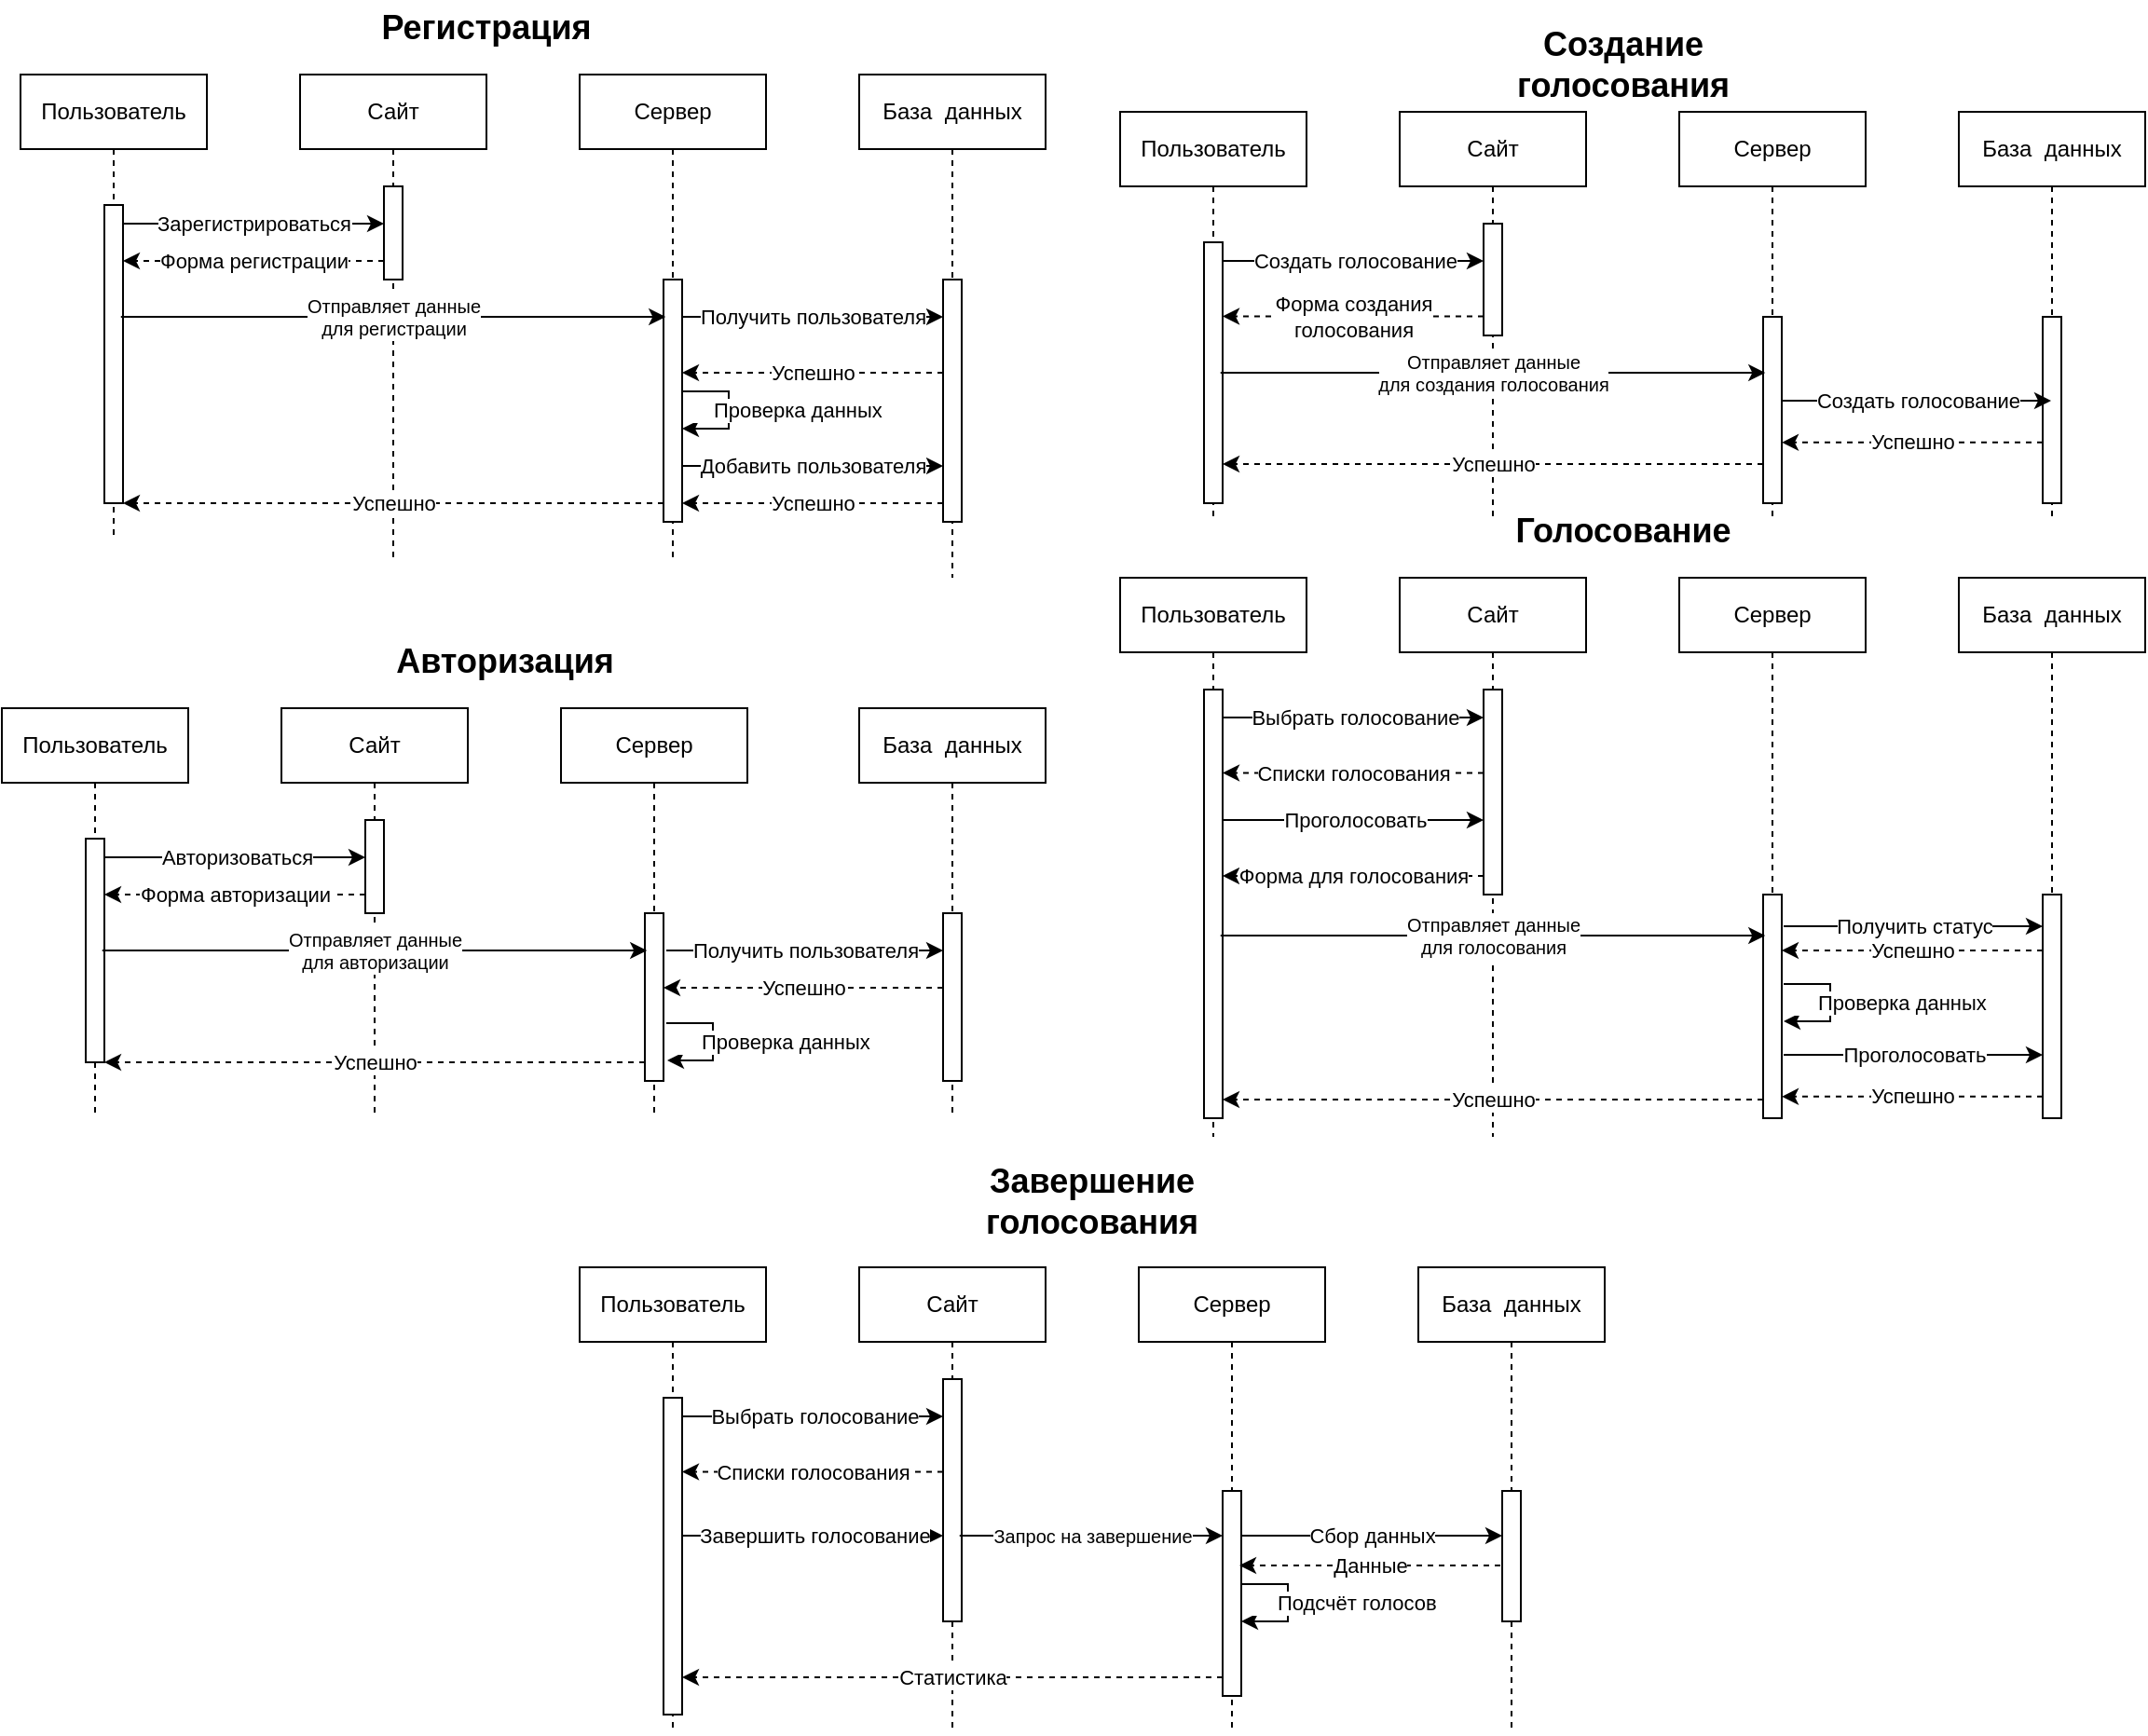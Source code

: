 <mxfile version="24.2.5" type="google">
  <diagram name="Page-1" id="2YBvvXClWsGukQMizWep">
    <mxGraphModel grid="1" page="1" gridSize="10" guides="1" tooltips="1" connect="1" arrows="1" fold="1" pageScale="1" pageWidth="850" pageHeight="1100" math="0" shadow="0">
      <root>
        <mxCell id="0" />
        <mxCell id="1" parent="0" />
        <mxCell id="95jg-TMvlrJEj6wFgsVQ-113" value="&amp;nbsp; &amp;nbsp; &amp;nbsp; &amp;nbsp; &amp;nbsp; &amp;nbsp; &amp;nbsp; &amp;nbsp; &amp;nbsp; &amp;nbsp; &amp;nbsp; &amp;nbsp; &amp;nbsp;Проверка данных" style="endArrow=classic;html=1;rounded=0;" edge="1" parent="1">
          <mxGeometry width="50" height="50" relative="1" as="geometry">
            <mxPoint x="986" y="528" as="sourcePoint" />
            <mxPoint x="986" y="548" as="targetPoint" />
            <Array as="points">
              <mxPoint x="1011" y="528" />
              <mxPoint x="1011" y="534" />
              <mxPoint x="1011" y="548" />
            </Array>
          </mxGeometry>
        </mxCell>
        <mxCell id="95jg-TMvlrJEj6wFgsVQ-110" value="&amp;nbsp; &amp;nbsp; &amp;nbsp; &amp;nbsp; &amp;nbsp; &amp;nbsp; &amp;nbsp; &amp;nbsp; &amp;nbsp; &amp;nbsp; &amp;nbsp; &amp;nbsp; &amp;nbsp;Проверка данных" style="endArrow=classic;html=1;rounded=0;" edge="1" parent="1">
          <mxGeometry width="50" height="50" relative="1" as="geometry">
            <mxPoint x="386.5" y="549.0" as="sourcePoint" />
            <mxPoint x="387" y="569" as="targetPoint" />
            <Array as="points">
              <mxPoint x="411.5" y="549" />
              <mxPoint x="411.5" y="555" />
              <mxPoint x="411.5" y="569" />
            </Array>
          </mxGeometry>
        </mxCell>
        <mxCell id="95jg-TMvlrJEj6wFgsVQ-103" value="&amp;nbsp; &amp;nbsp; &amp;nbsp; &amp;nbsp; &amp;nbsp; &amp;nbsp; &amp;nbsp; &amp;nbsp; &amp;nbsp; &amp;nbsp; &amp;nbsp; &amp;nbsp; Проверка данных" style="endArrow=classic;html=1;rounded=0;" edge="1" parent="1">
          <mxGeometry width="50" height="50" relative="1" as="geometry">
            <mxPoint x="395" y="210" as="sourcePoint" />
            <mxPoint x="395" y="230" as="targetPoint" />
            <Array as="points">
              <mxPoint x="420" y="210" />
              <mxPoint x="420" y="220" />
              <mxPoint x="420" y="230" />
            </Array>
          </mxGeometry>
        </mxCell>
        <mxCell id="aM9ryv3xv72pqoxQDRHE-1" value="Пользователь" style="shape=umlLifeline;perimeter=lifelinePerimeter;whiteSpace=wrap;html=1;container=0;dropTarget=0;collapsible=0;recursiveResize=0;outlineConnect=0;portConstraint=eastwest;newEdgeStyle={&quot;edgeStyle&quot;:&quot;elbowEdgeStyle&quot;,&quot;elbow&quot;:&quot;vertical&quot;,&quot;curved&quot;:0,&quot;rounded&quot;:0};" vertex="1" parent="1">
          <mxGeometry x="40" y="40" width="100" height="250" as="geometry" />
        </mxCell>
        <mxCell id="aM9ryv3xv72pqoxQDRHE-2" value="" style="html=1;points=[];perimeter=orthogonalPerimeter;outlineConnect=0;targetShapes=umlLifeline;portConstraint=eastwest;newEdgeStyle={&quot;edgeStyle&quot;:&quot;elbowEdgeStyle&quot;,&quot;elbow&quot;:&quot;vertical&quot;,&quot;curved&quot;:0,&quot;rounded&quot;:0};" vertex="1" parent="aM9ryv3xv72pqoxQDRHE-1">
          <mxGeometry x="45" y="70" width="10" height="160" as="geometry" />
        </mxCell>
        <mxCell id="aM9ryv3xv72pqoxQDRHE-5" value="Сервер" style="shape=umlLifeline;perimeter=lifelinePerimeter;whiteSpace=wrap;html=1;container=0;dropTarget=0;collapsible=0;recursiveResize=0;outlineConnect=0;portConstraint=eastwest;newEdgeStyle={&quot;edgeStyle&quot;:&quot;elbowEdgeStyle&quot;,&quot;elbow&quot;:&quot;vertical&quot;,&quot;curved&quot;:0,&quot;rounded&quot;:0};" vertex="1" parent="1">
          <mxGeometry x="340" y="40" width="100" height="260" as="geometry" />
        </mxCell>
        <mxCell id="95jg-TMvlrJEj6wFgsVQ-9" value="" style="html=1;points=[];perimeter=orthogonalPerimeter;outlineConnect=0;targetShapes=umlLifeline;portConstraint=eastwest;newEdgeStyle={&quot;edgeStyle&quot;:&quot;elbowEdgeStyle&quot;,&quot;elbow&quot;:&quot;vertical&quot;,&quot;curved&quot;:0,&quot;rounded&quot;:0};" vertex="1" parent="aM9ryv3xv72pqoxQDRHE-5">
          <mxGeometry x="45" y="110" width="10" height="130" as="geometry" />
        </mxCell>
        <mxCell id="95jg-TMvlrJEj6wFgsVQ-1" value="База&amp;nbsp; данных" style="shape=umlLifeline;perimeter=lifelinePerimeter;whiteSpace=wrap;html=1;container=0;dropTarget=0;collapsible=0;recursiveResize=0;outlineConnect=0;portConstraint=eastwest;newEdgeStyle={&quot;edgeStyle&quot;:&quot;elbowEdgeStyle&quot;,&quot;elbow&quot;:&quot;vertical&quot;,&quot;curved&quot;:0,&quot;rounded&quot;:0};" vertex="1" parent="1">
          <mxGeometry x="490" y="40" width="100" height="270" as="geometry" />
        </mxCell>
        <mxCell id="95jg-TMvlrJEj6wFgsVQ-10" value="" style="html=1;points=[];perimeter=orthogonalPerimeter;outlineConnect=0;targetShapes=umlLifeline;portConstraint=eastwest;newEdgeStyle={&quot;edgeStyle&quot;:&quot;elbowEdgeStyle&quot;,&quot;elbow&quot;:&quot;vertical&quot;,&quot;curved&quot;:0,&quot;rounded&quot;:0};" vertex="1" parent="95jg-TMvlrJEj6wFgsVQ-1">
          <mxGeometry x="45" y="110" width="10" height="130" as="geometry" />
        </mxCell>
        <mxCell id="95jg-TMvlrJEj6wFgsVQ-3" value="Сайт" style="shape=umlLifeline;perimeter=lifelinePerimeter;whiteSpace=wrap;html=1;container=0;dropTarget=0;collapsible=0;recursiveResize=0;outlineConnect=0;portConstraint=eastwest;newEdgeStyle={&quot;edgeStyle&quot;:&quot;elbowEdgeStyle&quot;,&quot;elbow&quot;:&quot;vertical&quot;,&quot;curved&quot;:0,&quot;rounded&quot;:0};" vertex="1" parent="1">
          <mxGeometry x="190" y="40" width="100" height="260" as="geometry" />
        </mxCell>
        <mxCell id="95jg-TMvlrJEj6wFgsVQ-8" value="" style="html=1;points=[];perimeter=orthogonalPerimeter;outlineConnect=0;targetShapes=umlLifeline;portConstraint=eastwest;newEdgeStyle={&quot;edgeStyle&quot;:&quot;elbowEdgeStyle&quot;,&quot;elbow&quot;:&quot;vertical&quot;,&quot;curved&quot;:0,&quot;rounded&quot;:0};" vertex="1" parent="95jg-TMvlrJEj6wFgsVQ-3">
          <mxGeometry x="45" y="60" width="10" height="50" as="geometry" />
        </mxCell>
        <mxCell id="95jg-TMvlrJEj6wFgsVQ-4" value="Зарегистрироваться" style="endArrow=classic;html=1;rounded=0;" edge="1" parent="1" target="95jg-TMvlrJEj6wFgsVQ-8">
          <mxGeometry width="50" height="50" relative="1" as="geometry">
            <mxPoint x="95" y="120" as="sourcePoint" />
            <mxPoint x="230" y="120" as="targetPoint" />
          </mxGeometry>
        </mxCell>
        <mxCell id="95jg-TMvlrJEj6wFgsVQ-5" value="Форма регистрации" style="endArrow=classic;html=1;rounded=0;dashed=1;" edge="1" parent="1" source="95jg-TMvlrJEj6wFgsVQ-8">
          <mxGeometry width="50" height="50" relative="1" as="geometry">
            <mxPoint x="230" y="140" as="sourcePoint" />
            <mxPoint x="95" y="140" as="targetPoint" />
          </mxGeometry>
        </mxCell>
        <mxCell id="95jg-TMvlrJEj6wFgsVQ-6" value="&lt;span style=&quot;font-size: 10px;&quot;&gt;Отправляет данные&lt;/span&gt;&lt;br&gt;&lt;div style=&quot;font-size: 10px;&quot;&gt;&lt;font style=&quot;font-size: 10px;&quot;&gt;для регистрации&lt;/font&gt;&lt;/div&gt;" style="endArrow=classic;html=1;rounded=0;" edge="1" parent="1">
          <mxGeometry width="50" height="50" relative="1" as="geometry">
            <mxPoint x="93.88" y="170" as="sourcePoint" />
            <mxPoint x="386.13" y="170" as="targetPoint" />
          </mxGeometry>
        </mxCell>
        <mxCell id="95jg-TMvlrJEj6wFgsVQ-11" value="Получить пользователя" style="endArrow=classic;html=1;rounded=0;" edge="1" parent="1" target="95jg-TMvlrJEj6wFgsVQ-10">
          <mxGeometry width="50" height="50" relative="1" as="geometry">
            <mxPoint x="395" y="170" as="sourcePoint" />
            <mxPoint x="530" y="170" as="targetPoint" />
          </mxGeometry>
        </mxCell>
        <mxCell id="95jg-TMvlrJEj6wFgsVQ-13" value="Успешно" style="endArrow=classic;html=1;rounded=0;dashed=1;" edge="1" parent="1">
          <mxGeometry width="50" height="50" relative="1" as="geometry">
            <mxPoint x="385" y="270" as="sourcePoint" />
            <mxPoint x="95" y="270" as="targetPoint" />
          </mxGeometry>
        </mxCell>
        <mxCell id="95jg-TMvlrJEj6wFgsVQ-29" value="Пользователь" style="shape=umlLifeline;perimeter=lifelinePerimeter;whiteSpace=wrap;html=1;container=0;dropTarget=0;collapsible=0;recursiveResize=0;outlineConnect=0;portConstraint=eastwest;newEdgeStyle={&quot;edgeStyle&quot;:&quot;elbowEdgeStyle&quot;,&quot;elbow&quot;:&quot;vertical&quot;,&quot;curved&quot;:0,&quot;rounded&quot;:0};" vertex="1" parent="1">
          <mxGeometry x="30" y="380" width="100" height="220" as="geometry" />
        </mxCell>
        <mxCell id="95jg-TMvlrJEj6wFgsVQ-30" value="" style="html=1;points=[];perimeter=orthogonalPerimeter;outlineConnect=0;targetShapes=umlLifeline;portConstraint=eastwest;newEdgeStyle={&quot;edgeStyle&quot;:&quot;elbowEdgeStyle&quot;,&quot;elbow&quot;:&quot;vertical&quot;,&quot;curved&quot;:0,&quot;rounded&quot;:0};" vertex="1" parent="95jg-TMvlrJEj6wFgsVQ-29">
          <mxGeometry x="45" y="70" width="10" height="120" as="geometry" />
        </mxCell>
        <mxCell id="95jg-TMvlrJEj6wFgsVQ-31" value="Сервер" style="shape=umlLifeline;perimeter=lifelinePerimeter;whiteSpace=wrap;html=1;container=0;dropTarget=0;collapsible=0;recursiveResize=0;outlineConnect=0;portConstraint=eastwest;newEdgeStyle={&quot;edgeStyle&quot;:&quot;elbowEdgeStyle&quot;,&quot;elbow&quot;:&quot;vertical&quot;,&quot;curved&quot;:0,&quot;rounded&quot;:0};" vertex="1" parent="1">
          <mxGeometry x="330" y="380" width="100" height="220" as="geometry" />
        </mxCell>
        <mxCell id="95jg-TMvlrJEj6wFgsVQ-32" value="" style="html=1;points=[];perimeter=orthogonalPerimeter;outlineConnect=0;targetShapes=umlLifeline;portConstraint=eastwest;newEdgeStyle={&quot;edgeStyle&quot;:&quot;elbowEdgeStyle&quot;,&quot;elbow&quot;:&quot;vertical&quot;,&quot;curved&quot;:0,&quot;rounded&quot;:0};" vertex="1" parent="95jg-TMvlrJEj6wFgsVQ-31">
          <mxGeometry x="45" y="110" width="10" height="90" as="geometry" />
        </mxCell>
        <mxCell id="95jg-TMvlrJEj6wFgsVQ-33" value="База&amp;nbsp; данных" style="shape=umlLifeline;perimeter=lifelinePerimeter;whiteSpace=wrap;html=1;container=0;dropTarget=0;collapsible=0;recursiveResize=0;outlineConnect=0;portConstraint=eastwest;newEdgeStyle={&quot;edgeStyle&quot;:&quot;elbowEdgeStyle&quot;,&quot;elbow&quot;:&quot;vertical&quot;,&quot;curved&quot;:0,&quot;rounded&quot;:0};" vertex="1" parent="1">
          <mxGeometry x="490" y="380" width="100" height="220" as="geometry" />
        </mxCell>
        <mxCell id="95jg-TMvlrJEj6wFgsVQ-34" value="" style="html=1;points=[];perimeter=orthogonalPerimeter;outlineConnect=0;targetShapes=umlLifeline;portConstraint=eastwest;newEdgeStyle={&quot;edgeStyle&quot;:&quot;elbowEdgeStyle&quot;,&quot;elbow&quot;:&quot;vertical&quot;,&quot;curved&quot;:0,&quot;rounded&quot;:0};" vertex="1" parent="95jg-TMvlrJEj6wFgsVQ-33">
          <mxGeometry x="45" y="110" width="10" height="90" as="geometry" />
        </mxCell>
        <mxCell id="95jg-TMvlrJEj6wFgsVQ-35" value="Сайт" style="shape=umlLifeline;perimeter=lifelinePerimeter;whiteSpace=wrap;html=1;container=0;dropTarget=0;collapsible=0;recursiveResize=0;outlineConnect=0;portConstraint=eastwest;newEdgeStyle={&quot;edgeStyle&quot;:&quot;elbowEdgeStyle&quot;,&quot;elbow&quot;:&quot;vertical&quot;,&quot;curved&quot;:0,&quot;rounded&quot;:0};" vertex="1" parent="1">
          <mxGeometry x="180" y="380" width="100" height="220" as="geometry" />
        </mxCell>
        <mxCell id="95jg-TMvlrJEj6wFgsVQ-36" value="" style="html=1;points=[];perimeter=orthogonalPerimeter;outlineConnect=0;targetShapes=umlLifeline;portConstraint=eastwest;newEdgeStyle={&quot;edgeStyle&quot;:&quot;elbowEdgeStyle&quot;,&quot;elbow&quot;:&quot;vertical&quot;,&quot;curved&quot;:0,&quot;rounded&quot;:0};" vertex="1" parent="95jg-TMvlrJEj6wFgsVQ-35">
          <mxGeometry x="45" y="60" width="10" height="50" as="geometry" />
        </mxCell>
        <mxCell id="95jg-TMvlrJEj6wFgsVQ-37" value="Авторизоваться" style="endArrow=classic;html=1;rounded=0;" edge="1" parent="1" target="95jg-TMvlrJEj6wFgsVQ-36">
          <mxGeometry x="0.004" width="50" height="50" relative="1" as="geometry">
            <mxPoint x="85" y="460" as="sourcePoint" />
            <mxPoint x="220" y="460" as="targetPoint" />
            <mxPoint as="offset" />
          </mxGeometry>
        </mxCell>
        <mxCell id="95jg-TMvlrJEj6wFgsVQ-38" value="Форма авторизации" style="endArrow=classic;html=1;rounded=0;dashed=1;" edge="1" parent="1" source="95jg-TMvlrJEj6wFgsVQ-36">
          <mxGeometry width="50" height="50" relative="1" as="geometry">
            <mxPoint x="220" y="480" as="sourcePoint" />
            <mxPoint x="85" y="480" as="targetPoint" />
          </mxGeometry>
        </mxCell>
        <mxCell id="95jg-TMvlrJEj6wFgsVQ-39" value="&lt;span style=&quot;font-size: 10px;&quot;&gt;Отправляет данные&lt;/span&gt;&lt;br&gt;&lt;div style=&quot;font-size: 10px;&quot;&gt;&lt;font style=&quot;font-size: 10px;&quot;&gt;для авторизации&lt;/font&gt;&lt;/div&gt;" style="endArrow=classic;html=1;rounded=0;" edge="1" parent="1">
          <mxGeometry width="50" height="50" relative="1" as="geometry">
            <mxPoint x="83.88" y="510" as="sourcePoint" />
            <mxPoint x="376.13" y="510" as="targetPoint" />
          </mxGeometry>
        </mxCell>
        <mxCell id="95jg-TMvlrJEj6wFgsVQ-41" value="Успешно" style="endArrow=classic;html=1;rounded=0;dashed=1;" edge="1" parent="1">
          <mxGeometry width="50" height="50" relative="1" as="geometry">
            <mxPoint x="375" y="570" as="sourcePoint" />
            <mxPoint x="85" y="570" as="targetPoint" />
          </mxGeometry>
        </mxCell>
        <mxCell id="95jg-TMvlrJEj6wFgsVQ-42" value="Пользователь" style="shape=umlLifeline;perimeter=lifelinePerimeter;whiteSpace=wrap;html=1;container=0;dropTarget=0;collapsible=0;recursiveResize=0;outlineConnect=0;portConstraint=eastwest;newEdgeStyle={&quot;edgeStyle&quot;:&quot;elbowEdgeStyle&quot;,&quot;elbow&quot;:&quot;vertical&quot;,&quot;curved&quot;:0,&quot;rounded&quot;:0};" vertex="1" parent="1">
          <mxGeometry x="630" y="60" width="100" height="220" as="geometry" />
        </mxCell>
        <mxCell id="95jg-TMvlrJEj6wFgsVQ-43" value="" style="html=1;points=[];perimeter=orthogonalPerimeter;outlineConnect=0;targetShapes=umlLifeline;portConstraint=eastwest;newEdgeStyle={&quot;edgeStyle&quot;:&quot;elbowEdgeStyle&quot;,&quot;elbow&quot;:&quot;vertical&quot;,&quot;curved&quot;:0,&quot;rounded&quot;:0};" vertex="1" parent="95jg-TMvlrJEj6wFgsVQ-42">
          <mxGeometry x="45" y="70" width="10" height="140" as="geometry" />
        </mxCell>
        <mxCell id="95jg-TMvlrJEj6wFgsVQ-44" value="Сервер" style="shape=umlLifeline;perimeter=lifelinePerimeter;whiteSpace=wrap;html=1;container=0;dropTarget=0;collapsible=0;recursiveResize=0;outlineConnect=0;portConstraint=eastwest;newEdgeStyle={&quot;edgeStyle&quot;:&quot;elbowEdgeStyle&quot;,&quot;elbow&quot;:&quot;vertical&quot;,&quot;curved&quot;:0,&quot;rounded&quot;:0};" vertex="1" parent="1">
          <mxGeometry x="930" y="60" width="100" height="220" as="geometry" />
        </mxCell>
        <mxCell id="95jg-TMvlrJEj6wFgsVQ-107" value="" style="endArrow=classic;html=1;rounded=0;" edge="1" parent="95jg-TMvlrJEj6wFgsVQ-44" source="95jg-TMvlrJEj6wFgsVQ-44" target="95jg-TMvlrJEj6wFgsVQ-45">
          <mxGeometry width="50" height="50" relative="1" as="geometry">
            <mxPoint x="-200" y="250" as="sourcePoint" />
            <mxPoint x="-150" y="200" as="targetPoint" />
          </mxGeometry>
        </mxCell>
        <mxCell id="95jg-TMvlrJEj6wFgsVQ-45" value="" style="html=1;points=[];perimeter=orthogonalPerimeter;outlineConnect=0;targetShapes=umlLifeline;portConstraint=eastwest;newEdgeStyle={&quot;edgeStyle&quot;:&quot;elbowEdgeStyle&quot;,&quot;elbow&quot;:&quot;vertical&quot;,&quot;curved&quot;:0,&quot;rounded&quot;:0};" vertex="1" parent="95jg-TMvlrJEj6wFgsVQ-44">
          <mxGeometry x="45" y="110" width="10" height="100" as="geometry" />
        </mxCell>
        <mxCell id="95jg-TMvlrJEj6wFgsVQ-46" value="База&amp;nbsp; данных" style="shape=umlLifeline;perimeter=lifelinePerimeter;whiteSpace=wrap;html=1;container=0;dropTarget=0;collapsible=0;recursiveResize=0;outlineConnect=0;portConstraint=eastwest;newEdgeStyle={&quot;edgeStyle&quot;:&quot;elbowEdgeStyle&quot;,&quot;elbow&quot;:&quot;vertical&quot;,&quot;curved&quot;:0,&quot;rounded&quot;:0};" vertex="1" parent="1">
          <mxGeometry x="1080" y="60" width="100" height="220" as="geometry" />
        </mxCell>
        <mxCell id="95jg-TMvlrJEj6wFgsVQ-47" value="" style="html=1;points=[];perimeter=orthogonalPerimeter;outlineConnect=0;targetShapes=umlLifeline;portConstraint=eastwest;newEdgeStyle={&quot;edgeStyle&quot;:&quot;elbowEdgeStyle&quot;,&quot;elbow&quot;:&quot;vertical&quot;,&quot;curved&quot;:0,&quot;rounded&quot;:0};" vertex="1" parent="95jg-TMvlrJEj6wFgsVQ-46">
          <mxGeometry x="45" y="110" width="10" height="100" as="geometry" />
        </mxCell>
        <mxCell id="95jg-TMvlrJEj6wFgsVQ-48" value="Сайт" style="shape=umlLifeline;perimeter=lifelinePerimeter;whiteSpace=wrap;html=1;container=0;dropTarget=0;collapsible=0;recursiveResize=0;outlineConnect=0;portConstraint=eastwest;newEdgeStyle={&quot;edgeStyle&quot;:&quot;elbowEdgeStyle&quot;,&quot;elbow&quot;:&quot;vertical&quot;,&quot;curved&quot;:0,&quot;rounded&quot;:0};" vertex="1" parent="1">
          <mxGeometry x="780" y="60" width="100" height="220" as="geometry" />
        </mxCell>
        <mxCell id="95jg-TMvlrJEj6wFgsVQ-49" value="" style="html=1;points=[];perimeter=orthogonalPerimeter;outlineConnect=0;targetShapes=umlLifeline;portConstraint=eastwest;newEdgeStyle={&quot;edgeStyle&quot;:&quot;elbowEdgeStyle&quot;,&quot;elbow&quot;:&quot;vertical&quot;,&quot;curved&quot;:0,&quot;rounded&quot;:0};" vertex="1" parent="95jg-TMvlrJEj6wFgsVQ-48">
          <mxGeometry x="45" y="60" width="10" height="60" as="geometry" />
        </mxCell>
        <mxCell id="95jg-TMvlrJEj6wFgsVQ-50" value="Создать голосование" style="endArrow=classic;html=1;rounded=0;" edge="1" parent="1" target="95jg-TMvlrJEj6wFgsVQ-49">
          <mxGeometry x="0.004" width="50" height="50" relative="1" as="geometry">
            <mxPoint x="685" y="140" as="sourcePoint" />
            <mxPoint x="820" y="140" as="targetPoint" />
            <mxPoint as="offset" />
          </mxGeometry>
        </mxCell>
        <mxCell id="95jg-TMvlrJEj6wFgsVQ-51" value="Форма создания&lt;div&gt;голосования&lt;/div&gt;" style="endArrow=classic;html=1;rounded=0;dashed=1;" edge="1" parent="1">
          <mxGeometry width="50" height="50" relative="1" as="geometry">
            <mxPoint x="825" y="169.71" as="sourcePoint" />
            <mxPoint x="685" y="169.71" as="targetPoint" />
          </mxGeometry>
        </mxCell>
        <mxCell id="95jg-TMvlrJEj6wFgsVQ-52" value="&lt;span style=&quot;font-size: 10px;&quot;&gt;Отправляет данные&lt;/span&gt;&lt;br&gt;&lt;div style=&quot;font-size: 10px;&quot;&gt;&lt;font style=&quot;font-size: 10px;&quot;&gt;для создания голосования&lt;/font&gt;&lt;/div&gt;" style="endArrow=classic;html=1;rounded=0;" edge="1" parent="1">
          <mxGeometry width="50" height="50" relative="1" as="geometry">
            <mxPoint x="683.88" y="200" as="sourcePoint" />
            <mxPoint x="976.13" y="200" as="targetPoint" />
          </mxGeometry>
        </mxCell>
        <mxCell id="95jg-TMvlrJEj6wFgsVQ-53" value="Создать голосование" style="endArrow=classic;html=1;rounded=0;" edge="1" parent="1">
          <mxGeometry width="50" height="50" relative="1" as="geometry">
            <mxPoint x="985" y="215" as="sourcePoint" />
            <mxPoint x="1129.5" y="215" as="targetPoint" />
          </mxGeometry>
        </mxCell>
        <mxCell id="95jg-TMvlrJEj6wFgsVQ-54" value="Успешно" style="endArrow=classic;html=1;rounded=0;dashed=1;" edge="1" parent="1">
          <mxGeometry width="50" height="50" relative="1" as="geometry">
            <mxPoint x="975" y="249" as="sourcePoint" />
            <mxPoint x="685" y="249" as="targetPoint" />
          </mxGeometry>
        </mxCell>
        <mxCell id="95jg-TMvlrJEj6wFgsVQ-55" value="Пользователь" style="shape=umlLifeline;perimeter=lifelinePerimeter;whiteSpace=wrap;html=1;container=0;dropTarget=0;collapsible=0;recursiveResize=0;outlineConnect=0;portConstraint=eastwest;newEdgeStyle={&quot;edgeStyle&quot;:&quot;elbowEdgeStyle&quot;,&quot;elbow&quot;:&quot;vertical&quot;,&quot;curved&quot;:0,&quot;rounded&quot;:0};" vertex="1" parent="1">
          <mxGeometry x="630" y="310" width="100" height="300" as="geometry" />
        </mxCell>
        <mxCell id="95jg-TMvlrJEj6wFgsVQ-56" value="" style="html=1;points=[];perimeter=orthogonalPerimeter;outlineConnect=0;targetShapes=umlLifeline;portConstraint=eastwest;newEdgeStyle={&quot;edgeStyle&quot;:&quot;elbowEdgeStyle&quot;,&quot;elbow&quot;:&quot;vertical&quot;,&quot;curved&quot;:0,&quot;rounded&quot;:0};" vertex="1" parent="95jg-TMvlrJEj6wFgsVQ-55">
          <mxGeometry x="45" y="60" width="10" height="230" as="geometry" />
        </mxCell>
        <mxCell id="95jg-TMvlrJEj6wFgsVQ-57" value="Сервер" style="shape=umlLifeline;perimeter=lifelinePerimeter;whiteSpace=wrap;html=1;container=0;dropTarget=0;collapsible=0;recursiveResize=0;outlineConnect=0;portConstraint=eastwest;newEdgeStyle={&quot;edgeStyle&quot;:&quot;elbowEdgeStyle&quot;,&quot;elbow&quot;:&quot;vertical&quot;,&quot;curved&quot;:0,&quot;rounded&quot;:0};" vertex="1" parent="1">
          <mxGeometry x="930" y="310" width="100" height="290" as="geometry" />
        </mxCell>
        <mxCell id="95jg-TMvlrJEj6wFgsVQ-58" value="" style="html=1;points=[];perimeter=orthogonalPerimeter;outlineConnect=0;targetShapes=umlLifeline;portConstraint=eastwest;newEdgeStyle={&quot;edgeStyle&quot;:&quot;elbowEdgeStyle&quot;,&quot;elbow&quot;:&quot;vertical&quot;,&quot;curved&quot;:0,&quot;rounded&quot;:0};" vertex="1" parent="95jg-TMvlrJEj6wFgsVQ-57">
          <mxGeometry x="45" y="170" width="10" height="120" as="geometry" />
        </mxCell>
        <mxCell id="95jg-TMvlrJEj6wFgsVQ-59" value="База&amp;nbsp; данных" style="shape=umlLifeline;perimeter=lifelinePerimeter;whiteSpace=wrap;html=1;container=0;dropTarget=0;collapsible=0;recursiveResize=0;outlineConnect=0;portConstraint=eastwest;newEdgeStyle={&quot;edgeStyle&quot;:&quot;elbowEdgeStyle&quot;,&quot;elbow&quot;:&quot;vertical&quot;,&quot;curved&quot;:0,&quot;rounded&quot;:0};" vertex="1" parent="1">
          <mxGeometry x="1080" y="310" width="100" height="290" as="geometry" />
        </mxCell>
        <mxCell id="95jg-TMvlrJEj6wFgsVQ-60" value="" style="html=1;points=[];perimeter=orthogonalPerimeter;outlineConnect=0;targetShapes=umlLifeline;portConstraint=eastwest;newEdgeStyle={&quot;edgeStyle&quot;:&quot;elbowEdgeStyle&quot;,&quot;elbow&quot;:&quot;vertical&quot;,&quot;curved&quot;:0,&quot;rounded&quot;:0};" vertex="1" parent="95jg-TMvlrJEj6wFgsVQ-59">
          <mxGeometry x="45" y="170" width="10" height="120" as="geometry" />
        </mxCell>
        <mxCell id="95jg-TMvlrJEj6wFgsVQ-61" value="Сайт" style="shape=umlLifeline;perimeter=lifelinePerimeter;whiteSpace=wrap;html=1;container=0;dropTarget=0;collapsible=0;recursiveResize=0;outlineConnect=0;portConstraint=eastwest;newEdgeStyle={&quot;edgeStyle&quot;:&quot;elbowEdgeStyle&quot;,&quot;elbow&quot;:&quot;vertical&quot;,&quot;curved&quot;:0,&quot;rounded&quot;:0};" vertex="1" parent="1">
          <mxGeometry x="780" y="310" width="100" height="300" as="geometry" />
        </mxCell>
        <mxCell id="95jg-TMvlrJEj6wFgsVQ-62" value="" style="html=1;points=[];perimeter=orthogonalPerimeter;outlineConnect=0;targetShapes=umlLifeline;portConstraint=eastwest;newEdgeStyle={&quot;edgeStyle&quot;:&quot;elbowEdgeStyle&quot;,&quot;elbow&quot;:&quot;vertical&quot;,&quot;curved&quot;:0,&quot;rounded&quot;:0};" vertex="1" parent="95jg-TMvlrJEj6wFgsVQ-61">
          <mxGeometry x="45" y="60" width="10" height="110" as="geometry" />
        </mxCell>
        <mxCell id="95jg-TMvlrJEj6wFgsVQ-63" value="Выбрать голосование" style="endArrow=classic;html=1;rounded=0;" edge="1" parent="1">
          <mxGeometry x="0.004" width="50" height="50" relative="1" as="geometry">
            <mxPoint x="685" y="385" as="sourcePoint" />
            <mxPoint x="825" y="385" as="targetPoint" />
            <mxPoint as="offset" />
          </mxGeometry>
        </mxCell>
        <mxCell id="95jg-TMvlrJEj6wFgsVQ-64" value="Списки голосования" style="endArrow=classic;html=1;rounded=0;dashed=1;" edge="1" parent="1">
          <mxGeometry width="50" height="50" relative="1" as="geometry">
            <mxPoint x="825" y="414.71" as="sourcePoint" />
            <mxPoint x="685" y="414.71" as="targetPoint" />
          </mxGeometry>
        </mxCell>
        <mxCell id="95jg-TMvlrJEj6wFgsVQ-65" value="&lt;span style=&quot;font-size: 10px;&quot;&gt;Отправляет данные&lt;/span&gt;&lt;br&gt;&lt;div style=&quot;font-size: 10px;&quot;&gt;&lt;font style=&quot;font-size: 10px;&quot;&gt;для голосования&lt;/font&gt;&lt;/div&gt;" style="endArrow=classic;html=1;rounded=0;" edge="1" parent="1">
          <mxGeometry x="0.001" width="50" height="50" relative="1" as="geometry">
            <mxPoint x="683.88" y="502" as="sourcePoint" />
            <mxPoint x="976.13" y="502" as="targetPoint" />
            <mxPoint as="offset" />
          </mxGeometry>
        </mxCell>
        <mxCell id="95jg-TMvlrJEj6wFgsVQ-67" value="Успешно" style="endArrow=classic;html=1;rounded=0;dashed=1;" edge="1" parent="1">
          <mxGeometry width="50" height="50" relative="1" as="geometry">
            <mxPoint x="975" y="590" as="sourcePoint" />
            <mxPoint x="685" y="590" as="targetPoint" />
          </mxGeometry>
        </mxCell>
        <mxCell id="95jg-TMvlrJEj6wFgsVQ-68" value="Пользователь" style="shape=umlLifeline;perimeter=lifelinePerimeter;whiteSpace=wrap;html=1;container=0;dropTarget=0;collapsible=0;recursiveResize=0;outlineConnect=0;portConstraint=eastwest;newEdgeStyle={&quot;edgeStyle&quot;:&quot;elbowEdgeStyle&quot;,&quot;elbow&quot;:&quot;vertical&quot;,&quot;curved&quot;:0,&quot;rounded&quot;:0};" vertex="1" parent="1">
          <mxGeometry x="340" y="680" width="100" height="250" as="geometry" />
        </mxCell>
        <mxCell id="95jg-TMvlrJEj6wFgsVQ-69" value="" style="html=1;points=[];perimeter=orthogonalPerimeter;outlineConnect=0;targetShapes=umlLifeline;portConstraint=eastwest;newEdgeStyle={&quot;edgeStyle&quot;:&quot;elbowEdgeStyle&quot;,&quot;elbow&quot;:&quot;vertical&quot;,&quot;curved&quot;:0,&quot;rounded&quot;:0};" vertex="1" parent="95jg-TMvlrJEj6wFgsVQ-68">
          <mxGeometry x="45" y="70" width="10" height="170" as="geometry" />
        </mxCell>
        <mxCell id="95jg-TMvlrJEj6wFgsVQ-70" value="Сервер" style="shape=umlLifeline;perimeter=lifelinePerimeter;whiteSpace=wrap;html=1;container=0;dropTarget=0;collapsible=0;recursiveResize=0;outlineConnect=0;portConstraint=eastwest;newEdgeStyle={&quot;edgeStyle&quot;:&quot;elbowEdgeStyle&quot;,&quot;elbow&quot;:&quot;vertical&quot;,&quot;curved&quot;:0,&quot;rounded&quot;:0};" vertex="1" parent="1">
          <mxGeometry x="640" y="680" width="100" height="250" as="geometry" />
        </mxCell>
        <mxCell id="95jg-TMvlrJEj6wFgsVQ-97" value="&amp;nbsp; &amp;nbsp; &amp;nbsp; &amp;nbsp; &amp;nbsp; &amp;nbsp; &amp;nbsp; &amp;nbsp; &amp;nbsp; &amp;nbsp; &amp;nbsp; &amp;nbsp; Подсчёт голосов" style="endArrow=classic;html=1;rounded=0;" edge="1" parent="95jg-TMvlrJEj6wFgsVQ-70">
          <mxGeometry width="50" height="50" relative="1" as="geometry">
            <mxPoint x="55" y="170" as="sourcePoint" />
            <mxPoint x="55" y="190" as="targetPoint" />
            <Array as="points">
              <mxPoint x="80" y="170" />
              <mxPoint x="80" y="180" />
              <mxPoint x="80" y="190" />
            </Array>
          </mxGeometry>
        </mxCell>
        <mxCell id="95jg-TMvlrJEj6wFgsVQ-71" value="" style="html=1;points=[];perimeter=orthogonalPerimeter;outlineConnect=0;targetShapes=umlLifeline;portConstraint=eastwest;newEdgeStyle={&quot;edgeStyle&quot;:&quot;elbowEdgeStyle&quot;,&quot;elbow&quot;:&quot;vertical&quot;,&quot;curved&quot;:0,&quot;rounded&quot;:0};" vertex="1" parent="95jg-TMvlrJEj6wFgsVQ-70">
          <mxGeometry x="45" y="120" width="10" height="110" as="geometry" />
        </mxCell>
        <mxCell id="95jg-TMvlrJEj6wFgsVQ-72" value="База&amp;nbsp; данных" style="shape=umlLifeline;perimeter=lifelinePerimeter;whiteSpace=wrap;html=1;container=0;dropTarget=0;collapsible=0;recursiveResize=0;outlineConnect=0;portConstraint=eastwest;newEdgeStyle={&quot;edgeStyle&quot;:&quot;elbowEdgeStyle&quot;,&quot;elbow&quot;:&quot;vertical&quot;,&quot;curved&quot;:0,&quot;rounded&quot;:0};" vertex="1" parent="1">
          <mxGeometry x="790" y="680" width="100" height="250" as="geometry" />
        </mxCell>
        <mxCell id="95jg-TMvlrJEj6wFgsVQ-73" value="" style="html=1;points=[];perimeter=orthogonalPerimeter;outlineConnect=0;targetShapes=umlLifeline;portConstraint=eastwest;newEdgeStyle={&quot;edgeStyle&quot;:&quot;elbowEdgeStyle&quot;,&quot;elbow&quot;:&quot;vertical&quot;,&quot;curved&quot;:0,&quot;rounded&quot;:0};" vertex="1" parent="95jg-TMvlrJEj6wFgsVQ-72">
          <mxGeometry x="45" y="120" width="10" height="70" as="geometry" />
        </mxCell>
        <mxCell id="95jg-TMvlrJEj6wFgsVQ-74" value="Сайт" style="shape=umlLifeline;perimeter=lifelinePerimeter;whiteSpace=wrap;html=1;container=0;dropTarget=0;collapsible=0;recursiveResize=0;outlineConnect=0;portConstraint=eastwest;newEdgeStyle={&quot;edgeStyle&quot;:&quot;elbowEdgeStyle&quot;,&quot;elbow&quot;:&quot;vertical&quot;,&quot;curved&quot;:0,&quot;rounded&quot;:0};" vertex="1" parent="1">
          <mxGeometry x="490" y="680" width="100" height="250" as="geometry" />
        </mxCell>
        <mxCell id="95jg-TMvlrJEj6wFgsVQ-75" value="" style="html=1;points=[];perimeter=orthogonalPerimeter;outlineConnect=0;targetShapes=umlLifeline;portConstraint=eastwest;newEdgeStyle={&quot;edgeStyle&quot;:&quot;elbowEdgeStyle&quot;,&quot;elbow&quot;:&quot;vertical&quot;,&quot;curved&quot;:0,&quot;rounded&quot;:0};" vertex="1" parent="95jg-TMvlrJEj6wFgsVQ-74">
          <mxGeometry x="45" y="60" width="10" height="130" as="geometry" />
        </mxCell>
        <mxCell id="95jg-TMvlrJEj6wFgsVQ-76" value="Завершить голосование" style="endArrow=classic;html=1;rounded=0;" edge="1" parent="1">
          <mxGeometry x="0.004" width="50" height="50" relative="1" as="geometry">
            <mxPoint x="395" y="824" as="sourcePoint" />
            <mxPoint x="535" y="824" as="targetPoint" />
            <mxPoint as="offset" />
          </mxGeometry>
        </mxCell>
        <mxCell id="95jg-TMvlrJEj6wFgsVQ-78" value="&lt;span style=&quot;font-size: 10px;&quot;&gt;Запрос на завершение&lt;/span&gt;" style="endArrow=classic;html=1;rounded=0;" edge="1" parent="1">
          <mxGeometry x="0.004" width="50" height="50" relative="1" as="geometry">
            <mxPoint x="543.88" y="824" as="sourcePoint" />
            <mxPoint x="685" y="824" as="targetPoint" />
            <mxPoint as="offset" />
          </mxGeometry>
        </mxCell>
        <mxCell id="95jg-TMvlrJEj6wFgsVQ-79" value="Сбор данных" style="endArrow=classic;html=1;rounded=0;" edge="1" parent="1">
          <mxGeometry width="50" height="50" relative="1" as="geometry">
            <mxPoint x="695" y="824" as="sourcePoint" />
            <mxPoint x="835" y="824" as="targetPoint" />
          </mxGeometry>
        </mxCell>
        <mxCell id="95jg-TMvlrJEj6wFgsVQ-81" value="Статистика" style="endArrow=classic;html=1;rounded=0;dashed=1;" edge="1" parent="1" source="95jg-TMvlrJEj6wFgsVQ-71">
          <mxGeometry width="50" height="50" relative="1" as="geometry">
            <mxPoint x="680" y="900" as="sourcePoint" />
            <mxPoint x="395" y="900" as="targetPoint" />
          </mxGeometry>
        </mxCell>
        <mxCell id="95jg-TMvlrJEj6wFgsVQ-82" value="Регистрация" style="text;html=1;align=center;verticalAlign=middle;whiteSpace=wrap;rounded=0;fontSize=18;fontStyle=1" vertex="1" parent="1">
          <mxGeometry x="260" width="60" height="30" as="geometry" />
        </mxCell>
        <mxCell id="95jg-TMvlrJEj6wFgsVQ-83" value="Авторизация" style="text;html=1;align=center;verticalAlign=middle;whiteSpace=wrap;rounded=0;strokeWidth=4;fontSize=18;fontStyle=1" vertex="1" parent="1">
          <mxGeometry x="270" y="340" width="60" height="30" as="geometry" />
        </mxCell>
        <mxCell id="95jg-TMvlrJEj6wFgsVQ-84" value="Создание голосования" style="text;html=1;align=center;verticalAlign=middle;whiteSpace=wrap;rounded=0;fontSize=18;fontStyle=1" vertex="1" parent="1">
          <mxGeometry x="860" y="20" width="80" height="30" as="geometry" />
        </mxCell>
        <mxCell id="95jg-TMvlrJEj6wFgsVQ-85" value="Голосование" style="text;html=1;align=center;verticalAlign=middle;whiteSpace=wrap;rounded=0;fontSize=18;fontStyle=1" vertex="1" parent="1">
          <mxGeometry x="860" y="270" width="80" height="30" as="geometry" />
        </mxCell>
        <mxCell id="95jg-TMvlrJEj6wFgsVQ-86" value="Завершение голосования" style="text;html=1;align=center;verticalAlign=middle;whiteSpace=wrap;rounded=0;strokeWidth=4;fontSize=18;fontStyle=1" vertex="1" parent="1">
          <mxGeometry x="540" y="630" width="150" height="30" as="geometry" />
        </mxCell>
        <mxCell id="95jg-TMvlrJEj6wFgsVQ-91" value="Проголосовать" style="endArrow=classic;html=1;rounded=0;" edge="1" parent="1">
          <mxGeometry x="0.004" width="50" height="50" relative="1" as="geometry">
            <mxPoint x="685" y="440" as="sourcePoint" />
            <mxPoint x="825" y="440" as="targetPoint" />
            <mxPoint as="offset" />
          </mxGeometry>
        </mxCell>
        <mxCell id="95jg-TMvlrJEj6wFgsVQ-92" value="Форма для голосования" style="endArrow=classic;html=1;rounded=0;dashed=1;" edge="1" parent="1">
          <mxGeometry width="50" height="50" relative="1" as="geometry">
            <mxPoint x="825" y="470" as="sourcePoint" />
            <mxPoint x="685" y="470" as="targetPoint" />
          </mxGeometry>
        </mxCell>
        <mxCell id="95jg-TMvlrJEj6wFgsVQ-93" value="Выбрать голосование" style="endArrow=classic;html=1;rounded=0;" edge="1" parent="1">
          <mxGeometry x="0.004" width="50" height="50" relative="1" as="geometry">
            <mxPoint x="395" y="760" as="sourcePoint" />
            <mxPoint x="535" y="760" as="targetPoint" />
            <mxPoint as="offset" />
          </mxGeometry>
        </mxCell>
        <mxCell id="95jg-TMvlrJEj6wFgsVQ-94" value="Списки голосования" style="endArrow=classic;html=1;rounded=0;dashed=1;" edge="1" parent="1">
          <mxGeometry width="50" height="50" relative="1" as="geometry">
            <mxPoint x="535" y="789.71" as="sourcePoint" />
            <mxPoint x="395" y="789.71" as="targetPoint" />
          </mxGeometry>
        </mxCell>
        <mxCell id="95jg-TMvlrJEj6wFgsVQ-95" value="Данные" style="endArrow=classic;html=1;rounded=0;dashed=1;" edge="1" parent="1">
          <mxGeometry width="50" height="50" relative="1" as="geometry">
            <mxPoint x="834" y="840" as="sourcePoint" />
            <mxPoint x="694" y="840" as="targetPoint" />
          </mxGeometry>
        </mxCell>
        <mxCell id="95jg-TMvlrJEj6wFgsVQ-98" value="Успешно" style="endArrow=classic;html=1;rounded=0;dashed=1;" edge="1" parent="1" target="95jg-TMvlrJEj6wFgsVQ-9">
          <mxGeometry width="50" height="50" relative="1" as="geometry">
            <mxPoint x="535" y="200" as="sourcePoint" />
            <mxPoint x="400" y="190" as="targetPoint" />
          </mxGeometry>
        </mxCell>
        <mxCell id="95jg-TMvlrJEj6wFgsVQ-109" value="Успешно" style="endArrow=classic;html=1;rounded=0;dashed=1;" edge="1" parent="1">
          <mxGeometry width="50" height="50" relative="1" as="geometry">
            <mxPoint x="1125" y="237.43" as="sourcePoint" />
            <mxPoint x="985" y="237.43" as="targetPoint" />
          </mxGeometry>
        </mxCell>
        <mxCell id="95jg-TMvlrJEj6wFgsVQ-111" value="Получить пользователя" style="endArrow=classic;html=1;rounded=0;" edge="1" parent="1">
          <mxGeometry width="50" height="50" relative="1" as="geometry">
            <mxPoint x="386.5" y="510" as="sourcePoint" />
            <mxPoint x="535" y="510" as="targetPoint" />
          </mxGeometry>
        </mxCell>
        <mxCell id="95jg-TMvlrJEj6wFgsVQ-114" value="Проголосовать" style="endArrow=classic;html=1;rounded=0;" edge="1" parent="1" target="95jg-TMvlrJEj6wFgsVQ-60">
          <mxGeometry width="50" height="50" relative="1" as="geometry">
            <mxPoint x="986" y="566" as="sourcePoint" />
            <mxPoint x="1110" y="570" as="targetPoint" />
          </mxGeometry>
        </mxCell>
        <mxCell id="95jg-TMvlrJEj6wFgsVQ-115" value="Успешно" style="endArrow=classic;html=1;rounded=0;dashed=1;" edge="1" parent="1">
          <mxGeometry width="50" height="50" relative="1" as="geometry">
            <mxPoint x="1125" y="588.43" as="sourcePoint" />
            <mxPoint x="985" y="588.43" as="targetPoint" />
          </mxGeometry>
        </mxCell>
        <mxCell id="95jg-TMvlrJEj6wFgsVQ-116" value="Добавить пользователя" style="endArrow=classic;html=1;rounded=0;" edge="1" parent="1">
          <mxGeometry width="50" height="50" relative="1" as="geometry">
            <mxPoint x="395" y="250" as="sourcePoint" />
            <mxPoint x="535" y="250" as="targetPoint" />
          </mxGeometry>
        </mxCell>
        <mxCell id="95jg-TMvlrJEj6wFgsVQ-117" value="Успешно" style="endArrow=classic;html=1;rounded=0;dashed=1;" edge="1" parent="1">
          <mxGeometry width="50" height="50" relative="1" as="geometry">
            <mxPoint x="535" y="270.0" as="sourcePoint" />
            <mxPoint x="395" y="270.0" as="targetPoint" />
          </mxGeometry>
        </mxCell>
        <mxCell id="95jg-TMvlrJEj6wFgsVQ-118" value="Успешно" style="endArrow=classic;html=1;rounded=0;dashed=1;" edge="1" parent="1" source="95jg-TMvlrJEj6wFgsVQ-34">
          <mxGeometry width="50" height="50" relative="1" as="geometry">
            <mxPoint x="525" y="530" as="sourcePoint" />
            <mxPoint x="385" y="530" as="targetPoint" />
          </mxGeometry>
        </mxCell>
        <mxCell id="95jg-TMvlrJEj6wFgsVQ-119" value="Получить статус" style="endArrow=classic;html=1;rounded=0;" edge="1" parent="1">
          <mxGeometry width="50" height="50" relative="1" as="geometry">
            <mxPoint x="986" y="497" as="sourcePoint" />
            <mxPoint x="1125" y="497" as="targetPoint" />
          </mxGeometry>
        </mxCell>
        <mxCell id="95jg-TMvlrJEj6wFgsVQ-120" value="Успешно" style="endArrow=classic;html=1;rounded=0;dashed=1;" edge="1" parent="1">
          <mxGeometry width="50" height="50" relative="1" as="geometry">
            <mxPoint x="1125" y="510.0" as="sourcePoint" />
            <mxPoint x="985" y="510.0" as="targetPoint" />
          </mxGeometry>
        </mxCell>
      </root>
    </mxGraphModel>
  </diagram>
</mxfile>
